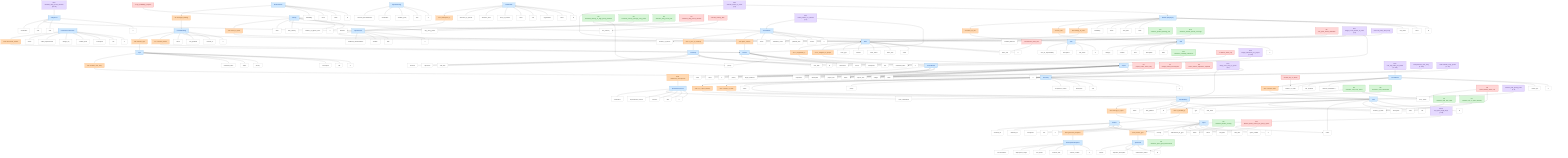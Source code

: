 graph TD

%% =========================================================
%% Mermaid Graph: SCRUM Domain (Entities, Attributes, Relations, Goals, Conditions, Decision Variables)
%% Layout helpers
linkStyle default interpolate basis

%% =========================
%% ENTITIES (blue)
%% =========================
E0["Project"]:::entity
E1["Team"]:::entity
E2["Worker (Employee)"]:::entity
E3["Feature"]:::entity
E4["Skill"]:::entity
E5["Role"]:::entity
E6["ProductOwner"]:::entity
E7["ScrumMaster"]:::entity
E8["ProductBacklog"]:::entity
E9["Sprint"]:::entity
E10["SprintPlanning"]:::entity
E11["DailyScrum"]:::entity
E12["SprintReview"]:::entity
E13["SprintRetrospective"]:::entity
E14["SprintBacklog"]:::entity
E15["SprintGoal"]:::entity
E16["Epic"]:::entity
E17["UserStory"]:::entity
E18["Task"]:::entity
E19["DevelopmentSnapshot"]:::entity
E20["Blocker"]:::entity
E21["Stakeholder"]:::entity
E22["Velocity"]:::entity
E23["ReleasePlan"]:::entity
E24["Roadmap"]:::entity
E25["ScrumBoard"]:::entity
E26["FeatureDocumentation"]:::entity

%% =========================
%% ATTRIBUTES (white) — linked around each entity
%% =========================

%% Project (E0)
A_E0_id["id"]:::attribute
A_E0_name["name"]:::attribute
A_E0_project_start["project_start"]:::attribute
A_E0_project_end["project_end"]:::attribute
A_E0_description["description"]:::attribute
A_E0_budget["budget"]:::attribute
A_E0_status["status"]:::attribute
A_E0_target_audience["target_audience"]:::attribute
A_E0_priority["priority"]:::attribute
E0 --- A_E0_id
E0 --- A_E0_name
E0 --- A_E0_project_start
E0 --- A_E0_project_end
E0 --- A_E0_description
E0 --- A_E0_budget
E0 --- A_E0_status
E0 --- A_E0_target_audience
E0 --- A_E0_priority

%% Team (E1)
A_E1_id["id"]:::attribute
A_E1_name["name"]:::attribute
A_E1_team_size["team_size"]:::attribute
A_E1_team_start["team_start"]:::attribute
A_E1_team_status["team_status"]:::attribute
A_E1_location["location"]:::attribute
A_E1_team_type["team_type"]:::attribute
E1 --- A_E1_id
E1 --- A_E1_name
E1 --- A_E1_team_size
E1 --- A_E1_team_start
E1 --- A_E1_team_status
E1 --- A_E1_location
E1 --- A_E1_team_type

%% Worker (E2)
A_E2_id["id"]:::attribute
A_E2_name["name"]:::attribute
A_E2_first_name["first_name"]:::attribute
A_E2_email["email"]:::attribute
A_E2_start_date["start_date"]:::attribute
A_E2_status["status"]:::attribute
A_E2_availability["availability"]:::attribute
E2 --- A_E2_id
E2 --- A_E2_name
E2 --- A_E2_first_name
E2 --- A_E2_email
E2 --- A_E2_start_date
E2 --- A_E2_status
E2 --- A_E2_availability

%% Feature (E3)
A_E3_id["id"]:::attribute
A_E3_title["title"]:::attribute
A_E3_description["description"]:::attribute
A_E3_status["status"]:::attribute
A_E3_priority["priority"]:::attribute
A_E3_estimated_effort["estimated_effort"]:::attribute
E3 --- A_E3_id
E3 --- A_E3_title
E3 --- A_E3_description
E3 --- A_E3_status
E3 --- A_E3_priority
E3 --- A_E3_estimated_effort

%% Skill (E4)
A_E4_id["id"]:::attribute
A_E4_label["label"]:::attribute
A_E4_description["description"]:::attribute
A_E4_level["level"]:::attribute
A_E4_certified["certified"]:::attribute
A_E4_category["category"]:::attribute
E4 --- A_E4_id
E4 --- A_E4_label
E4 --- A_E4_description
E4 --- A_E4_level
E4 --- A_E4_certified
E4 --- A_E4_category

%% Role (E5)
A_E5_id["id"]:::attribute
A_E5_role_name["role_name"]:::attribute
A_E5_description["description"]:::attribute
A_E5_area_of_responsibility["area_of_responsibility"]:::attribute
E5 --- A_E5_id
E5 --- A_E5_role_name
E5 --- A_E5_description
E5 --- A_E5_area_of_responsibility

%% ProductOwner (E6)
A_E6_id["id"]:::attribute
A_E6_name["name"]:::attribute
A_E6_email["email"]:::attribute
A_E6_availability["availability"]:::attribute
E6 --- A_E6_id
E6 --- A_E6_name
E6 --- A_E6_email
E6 --- A_E6_availability

%% ScrumMaster (E7)
A_E7_id["id"]:::attribute
A_E7_name["name"]:::attribute
A_E7_email["email"]:::attribute
A_E7_experience["experience"]:::attribute
E7 --- A_E7_id
E7 --- A_E7_name
E7 --- A_E7_email
E7 --- A_E7_experience

%% ProductBacklog (E8)
A_E8_id["id"]:::attribute
A_E8_created_on["created_on"]:::attribute
A_E8_last_updated["last_updated"]:::attribute
A_E8_number_of_entries["number_of_entries"]:::attribute
A_E8_status["status"]:::attribute
E8 --- A_E8_id
E8 --- A_E8_created_on
E8 --- A_E8_last_updated
E8 --- A_E8_number_of_entries
E8 --- A_E8_status

%% Sprint (E9)
A_E9_id["id"]:::attribute
A_E9_sprint_number["sprint_number"]:::attribute
A_E9_start_date["start_date"]:::attribute
A_E9_end_date["end_date"]:::attribute
A_E9_status["status"]:::attribute
A_E9_achievement_of_goal["achievement_of_goal"]:::attribute
E9 --- A_E9_id
E9 --- A_E9_sprint_number
E9 --- A_E9_start_date
E9 --- A_E9_end_date
E9 --- A_E9_status
E9 --- A_E9_achievement_of_goal

%% SprintPlanning (E10)
A_E10_id["id"]:::attribute
A_E10_date["date"]:::attribute
A_E10_duration["duration_(min)"]:::attribute
A_E10_moderation["moderation"]:::attribute
A_E10_outcome_documentation["outcome_documentation"]:::attribute
E10 --- A_E10_id
E10 --- A_E10_date
E10 --- A_E10_duration
E10 --- A_E10_moderation
E10 --- A_E10_outcome_documentation

%% DailyScrum (E11)
A_E11_id["id"]:::attribute
A_E11_date["date"]:::attribute
A_E11_time["time"]:::attribute
A_E11_duration["duration"]:::attribute
A_E11_moderation["moderation"]:::attribute
E11 --- A_E11_id
E11 --- A_E11_date
E11 --- A_E11_time
E11 --- A_E11_duration
E11 --- A_E11_moderation

%% SprintReview (E12)
A_E12_id["id"]:::attribute
A_E12_date["date"]:::attribute
A_E12_duration["duration"]:::attribute
A_E12_feedback_documentation["feedback_documentation"]:::attribute
A_E12_attendees_count["attendees_count"]:::attribute
E12 --- A_E12_id
E12 --- A_E12_date
E12 --- A_E12_duration
E12 --- A_E12_feedback_documentation
E12 --- A_E12_attendees_count

%% SprintRetrospective (E13)
A_E13_id["id"]:::attribute
A_E13_date["date"]:::attribute
A_E13_duration["duration"]:::attribute
A_E13_improvement_actions["improvement_actions"]:::attribute
A_E13_team_satisfaction["team_satisfaction"]:::attribute
A_E13_moderation["moderation"]:::attribute
E13 --- A_E13_id
E13 --- A_E13_date
E13 --- A_E13_duration
E13 --- A_E13_improvement_actions
E13 --- A_E13_team_satisfaction
E13 --- A_E13_moderation

%% SprintBacklog (E14)
A_E14_id["id"]:::attribute
A_E14_number_of_tasks["number_of_tasks"]:::attribute
A_E14_last_updated["last_updated"]:::attribute
A_E14_status["status"]:::attribute
A_E14_total_effort["total_effort"]:::attribute
E14 --- A_E14_id
E14 --- A_E14_number_of_tasks
E14 --- A_E14_last_updated
E14 --- A_E14_status
E14 --- A_E14_total_effort

%% SprintGoal (E15)
A_E15_id["id"]:::attribute
A_E15_objective_description["objective_description"]:::attribute
A_E15_achievement_status["achievement_status"]:::attribute
A_E15_benefit["benefit"]:::attribute
E15 --- A_E15_id
E15 --- A_E15_objective_description
E15 --- A_E15_achievement_status
E15 --- A_E15_benefit

%% Epic (E16)
A_E16_id["id"]:::attribute
A_E16_title["title"]:::attribute
A_E16_description["description"]:::attribute
A_E16_priority["priority"]:::attribute
A_E16_status["status"]:::attribute
A_E16_estimated_effort["estimated_effort"]:::attribute
E16 --- A_E16_id
E16 --- A_E16_title
E16 --- A_E16_description
E16 --- A_E16_priority
E16 --- A_E16_status
E16 --- A_E16_estimated_effort

%% UserStory (E17)
A_E17_id["id"]:::attribute
A_E17_title["title"]:::attribute
A_E17_description["description"]:::attribute
A_E17_acceptance_criteria["acceptance_criteria"]:::attribute
A_E17_priority["priority"]:::attribute
A_E17_story_points["story_points"]:::attribute
A_E17_status["status"]:::attribute
E17 --- A_E17_id
E17 --- A_E17_title
E17 --- A_E17_description
E17 --- A_E17_acceptance_criteria
E17 --- A_E17_priority
E17 --- A_E17_story_points
E17 --- A_E17_status

%% Task (E18)
A_E18_id["id"]:::attribute
A_E18_title["title"]:::attribute
A_E18_description["description"]:::attribute
A_E18_status["status"]:::attribute
A_E18_effort["effort"]:::attribute
A_E18_type["type"]:::attribute
E18 --- A_E18_id
E18 --- A_E18_title
E18 --- A_E18_description
E18 --- A_E18_status
E18 --- A_E18_effort
E18 --- A_E18_type

%% DevelopmentSnapshot (E19)
A_E19_id["id"]:::attribute
A_E19_version_number["version_number"]:::attribute
A_E19_creation_date["creation_date"]:::attribute
A_E19_test_status["test_status"]:::attribute
A_E19_deployment_target["deployment_target"]:::attribute
A_E19_documentation["documentation"]:::attribute
E19 --- A_E19_id
E19 --- A_E19_version_number
E19 --- A_E19_creation_date
E19 --- A_E19_test_status
E19 --- A_E19_deployment_target
E19 --- A_E19_documentation

%% Blocker (E20)
A_E20_id["id"]:::attribute
A_E20_title["title"]:::attribute
A_E20_description["description"]:::attribute
A_E20_severity["severity"]:::attribute
A_E20_status["status"]:::attribute
A_E20_detected_on["detected_on"]:::attribute
A_E20_resolved_on["resolved_on"]:::attribute
E20 --- A_E20_id
E20 --- A_E20_title
E20 --- A_E20_description
E20 --- A_E20_severity
E20 --- A_E20_status
E20 --- A_E20_detected_on
E20 --- A_E20_resolved_on

%% Stakeholder (E21)
A_E21_id["id"]:::attribute
A_E21_name["name"]:::attribute
A_E21_organization["organization"]:::attribute
A_E21_role["role"]:::attribute
A_E21_email["email"]:::attribute
A_E21_area_of_interest["area_of_interest"]:::attribute
A_E21_influence_level["influence_level"]:::attribute
A_E21_relevance_to_feature["relevance_to_feature"]:::attribute
E21 --- A_E21_id
E21 --- A_E21_name
E21 --- A_E21_organization
E21 --- A_E21_role
E21 --- A_E21_email
E21 --- A_E21_area_of_interest
E21 --- A_E21_influence_level
E21 --- A_E21_relevance_to_feature

%% Velocity (E22)
A_E22_id["id"]:::attribute
A_E22_number_of_sprints_used["number_of_sprints_used"]:::attribute
A_E22_avg_story_points["avg._story_points"]:::attribute
A_E22_max_velocity["max_velocity"]:::attribute
A_E22_min_velocity["min_velocity"]:::attribute
A_E22_trend["trend"]:::attribute
E22 --- A_E22_id
E22 --- A_E22_number_of_sprints_used
E22 --- A_E22_avg_story_points
E22 --- A_E22_max_velocity
E22 --- A_E22_min_velocity
E22 --- A_E22_trend

%% ReleasePlan (E23)
A_E23_id["id"]:::attribute
A_E23_version["version"]:::attribute
A_E23_planned_date["planned_date"]:::attribute
A_E23_included_features["included_features"]:::attribute
A_E23_status["status"]:::attribute
E23 --- A_E23_id
E23 --- A_E23_version
E23 --- A_E23_planned_date
E23 --- A_E23_included_features
E23 --- A_E23_status

%% Roadmap (E24)
A_E24_id["id"]:::attribute
A_E24_start_date["start_date"]:::attribute
A_E24_end_date["end_date"]:::attribute
A_E24_milestones["milestones"]:::attribute
A_E24_objectives["objectives"]:::attribute
A_E24_versions["versions"]:::attribute
E24 --- A_E24_id
E24 --- A_E24_start_date
E24 --- A_E24_end_date
E24 --- A_E24_milestones
E24 --- A_E24_objectives
E24 --- A_E24_versions

%% ScrumBoard (E25)
A_E25_id["id"]:::attribute
A_E25_board_type["board_type"]:::attribute
A_E25_columns["columns_(todo/done...)"]:::attribute
A_E25_number_of_cards["number_of_cards"]:::attribute
A_E25_last_updated["last_updated"]:::attribute
E25 --- A_E25_id
E25 --- A_E25_board_type
E25 --- A_E25_columns
E25 --- A_E25_number_of_cards
E25 --- A_E25_last_updated

%% FeatureDocumentation (E26)
A_E26_id["id"]:::attribute
A_E26_title["title"]:::attribute
A_E26_description["description"]:::attribute
A_E26_creation_date["creation_date"]:::attribute
A_E26_change_log["change_log"]:::attribute
A_E26_linked_requirements["linked_requirements"]:::attribute
A_E26_author["author"]:::attribute
E26 --- A_E26_id
E26 --- A_E26_title
E26 --- A_E26_description
E26 --- A_E26_creation_date
E26 --- A_E26_change_log
E26 --- A_E26_linked_requirements
E26 --- A_E26_author

%% =========================
%% RELATIONS (orange) — connect Entities through relation nodes
%% =========================
R1["R1: is_assigned_to_project"]:::relation
E1 --> R1 --> E0

R2["R2: belongs_to_team"]:::relation
E2 --> R2 --> E1

R3["R3: has_skill"]:::relation
E2 --> R3 --> E4

R4["R4: takes_on_role"]:::relation
E2 --> R4 --> E5

R5["R5: manages_backlog"]:::relation
E6 --> R5 --> E8

R6["R6: is_supported_by"]:::relation
E1 --> R6 --> E7

R7["R7: contains_feature"]:::relation
E8 --> R7 --> E3

R8["R8: contains_epic"]:::relation
E8 --> R8 --> E16

R9["R9: contains_user_story"]:::relation
E16 --> R9 --> E17

R10["R10: consists_of_tasks"]:::relation
E17 --> R10 --> E18

R11["R11: is_in_sprint_backlog"]:::relation
E17 --> R11 --> E14

R12["R12: belongs_to_sprint"]:::relation
E14 --> R12 --> E9

R13["R13: pursues_goal"]:::relation
E9 --> R13 --> E15

R14["R14: contains_tasks"]:::relation
E25 --> R14 --> E18

R15["R15: documents_feature"]:::relation
E26 --> R15 --> E3

R16["R16: is_blocked_by"]:::relation
E18 --> R16 --> E20

R17["R17: participates_in"]:::relation
E21 --> R17 --> E12

R18["R18: moderates_retrospective"]:::relation
E7 --> R18 --> E13

R19["R19: refers_to_team"]:::relation
E22 --> R19 --> E1

R20["R20: plans_release"]:::relation
E23 --> R20 --> E3

R21["R21: is_part_of_roadmap"]:::relation
E23 --> R21 --> E24

R22["R22: generates_snapshot"]:::relation
E9 --> R22 --> E19

%% =========================
%% GOALS (green) — connect to relevant Entity/Attributes
%% =========================
G0["G0 maximize_total_story_points"]:::goal
G0 --> A_E17_story_points
G0 --> E14

G1["G1 minimize_total_task_effort"]:::goal
G1 --> A_E18_effort

G2["G2 maximize_sprint_goal_achievement"]:::goal
G2 --> A_E15_achievement_status

G3["G3 minimize_blocker_severity"]:::goal
G3 --> A_E20_severity

G4["G4 maximize_delivery_of_high_priority_features"]:::goal
G4 --> A_E3_priority
G4 --> E23

G5["G5 maximize_velocity_average_story_points"]:::goal
G5 --> A_E22_avg_story_points

G6["G6 minimize_daily_scrum_time"]:::goal
G6 --> A_E11_duration

G7["G7 minimize_wip_in_sprint_backlog"]:::goal
G7 --> A_E14_number_of_tasks

G8["G8 maximize_team_satisfaction"]:::goal
G8 --> A_E13_team_satisfaction

G9["G9 minimize_product_backlog_size"]:::goal
G9 --> A_E8_number_of_entries

G10["G10 maximize_release_feature_coverage"]:::goal
G10 --> A_E23_included_features

G11["G11 maximize_roadmap_milestones"]:::goal
G11 --> A_E24_milestones

%% =========================
%% CONDITIONS (red) — connect to relevant Entity/Attributes
%% =========================
C0["C0 project_status_active_only"]:::condition
C0 --> A_E0_status

C1["C1 budget_cannot_exceed_limit"]:::condition
C1 --> A_E0_budget

C2["C2 minimum_team_size"]:::condition
C2 --> A_E1_team_size

C3["C3 maximum_daily_scrum_duration"]:::condition
C3 --> A_E11_duration

C4["C4 po_availability_required"]:::condition
C4 --> A_E6_availability

C5["C5 scrum_master_experience_required"]:::condition
C5 --> A_E7_experience

C6["C6 limit_wip_on_board"]:::condition
C6 --> A_E25_number_of_cards

C7["C7 feature_effort_cap"]:::condition
C7 --> A_E3_estimated_effort

C8["C8 sprint_backlog_effort_cap"]:::condition
C8 --> A_E14_total_effort
C8 --> A_E17_story_points

C9["C9 min_sprint_review_attendees"]:::condition
C9 --> A_E12_attendees_count

C10["C10 min_velocity_floor"]:::condition
C10 --> A_E22_min_velocity

C11["C11 blocker_status_cannot_be_open_in_done"]:::condition
C11 --> A_E20_status
C11 --> A_E18_status

%% =========================
%% DECISION VARIABLES (purple) — connect to relevant Entities
%% =========================
DV0["DV0 assign_user_story_to_sprint {0,1}"]:::decision
DV0 --> E17
DV0 --> E14

DV1["DV1 select_feature_for_release {0,1}"]:::decision
DV1 --> E3
DV1 --> E23

DV2["DV2 allocate_worker_to_team {0,1}"]:::decision
DV2 --> E2
DV2 --> E1

DV3["DV3 set_task_priority_level [1..5]"]:::decision
DV3 --> E18

DV4["DV4 schedule_daily_scrum_duration [10..30]"]:::decision
DV4 --> E11

DV5["DV5 budget_allocation_per_project [0..1e6]"]:::decision
DV5 --> E0

DV6["DV6 limit_wip_tasks_per_board [0..200]"]:::decision
DV6 --> E25

DV7["DV7 assign_scrum_master_to_team {0,1}"]:::decision
DV7 --> E7
DV7 --> E1

DV8["DV8 prioritize_user_story [1..100]"]:::decision
DV8 --> E17

DV9["DV9 estimate_story_points [1..13]"]:::decision
DV9 --> E17

DV10["DV10 set_sprint_length_days [7..28]"]:::decision
DV10 --> E9

DV11["DV11 set_team_size [3..12]"]:::decision
DV11 --> E1

%% =========================
%% CLASS DEFINITIONS
%% =========================
classDef entity fill:#cfe8ff,stroke:#1f77b4,stroke-width:1px,color:#0b3d91;
classDef attribute fill:#ffffff,stroke:#999999,stroke-width:1px,color:#333333;
classDef relation fill:#ffd9b3,stroke:#ff7f0e,stroke-width:1px,color:#7a3e00;
classDef goal fill:#d6f5d6,stroke:#2ca02c,stroke-width:1px,color:#1d6f1d;
classDef condition fill:#ffd6d6,stroke:#d62728,stroke-width:1px,color:#7f1d1d;
classDef decision fill:#e5d9ff,stroke:#9467bd,stroke-width:1px,color:#4b2c6f;